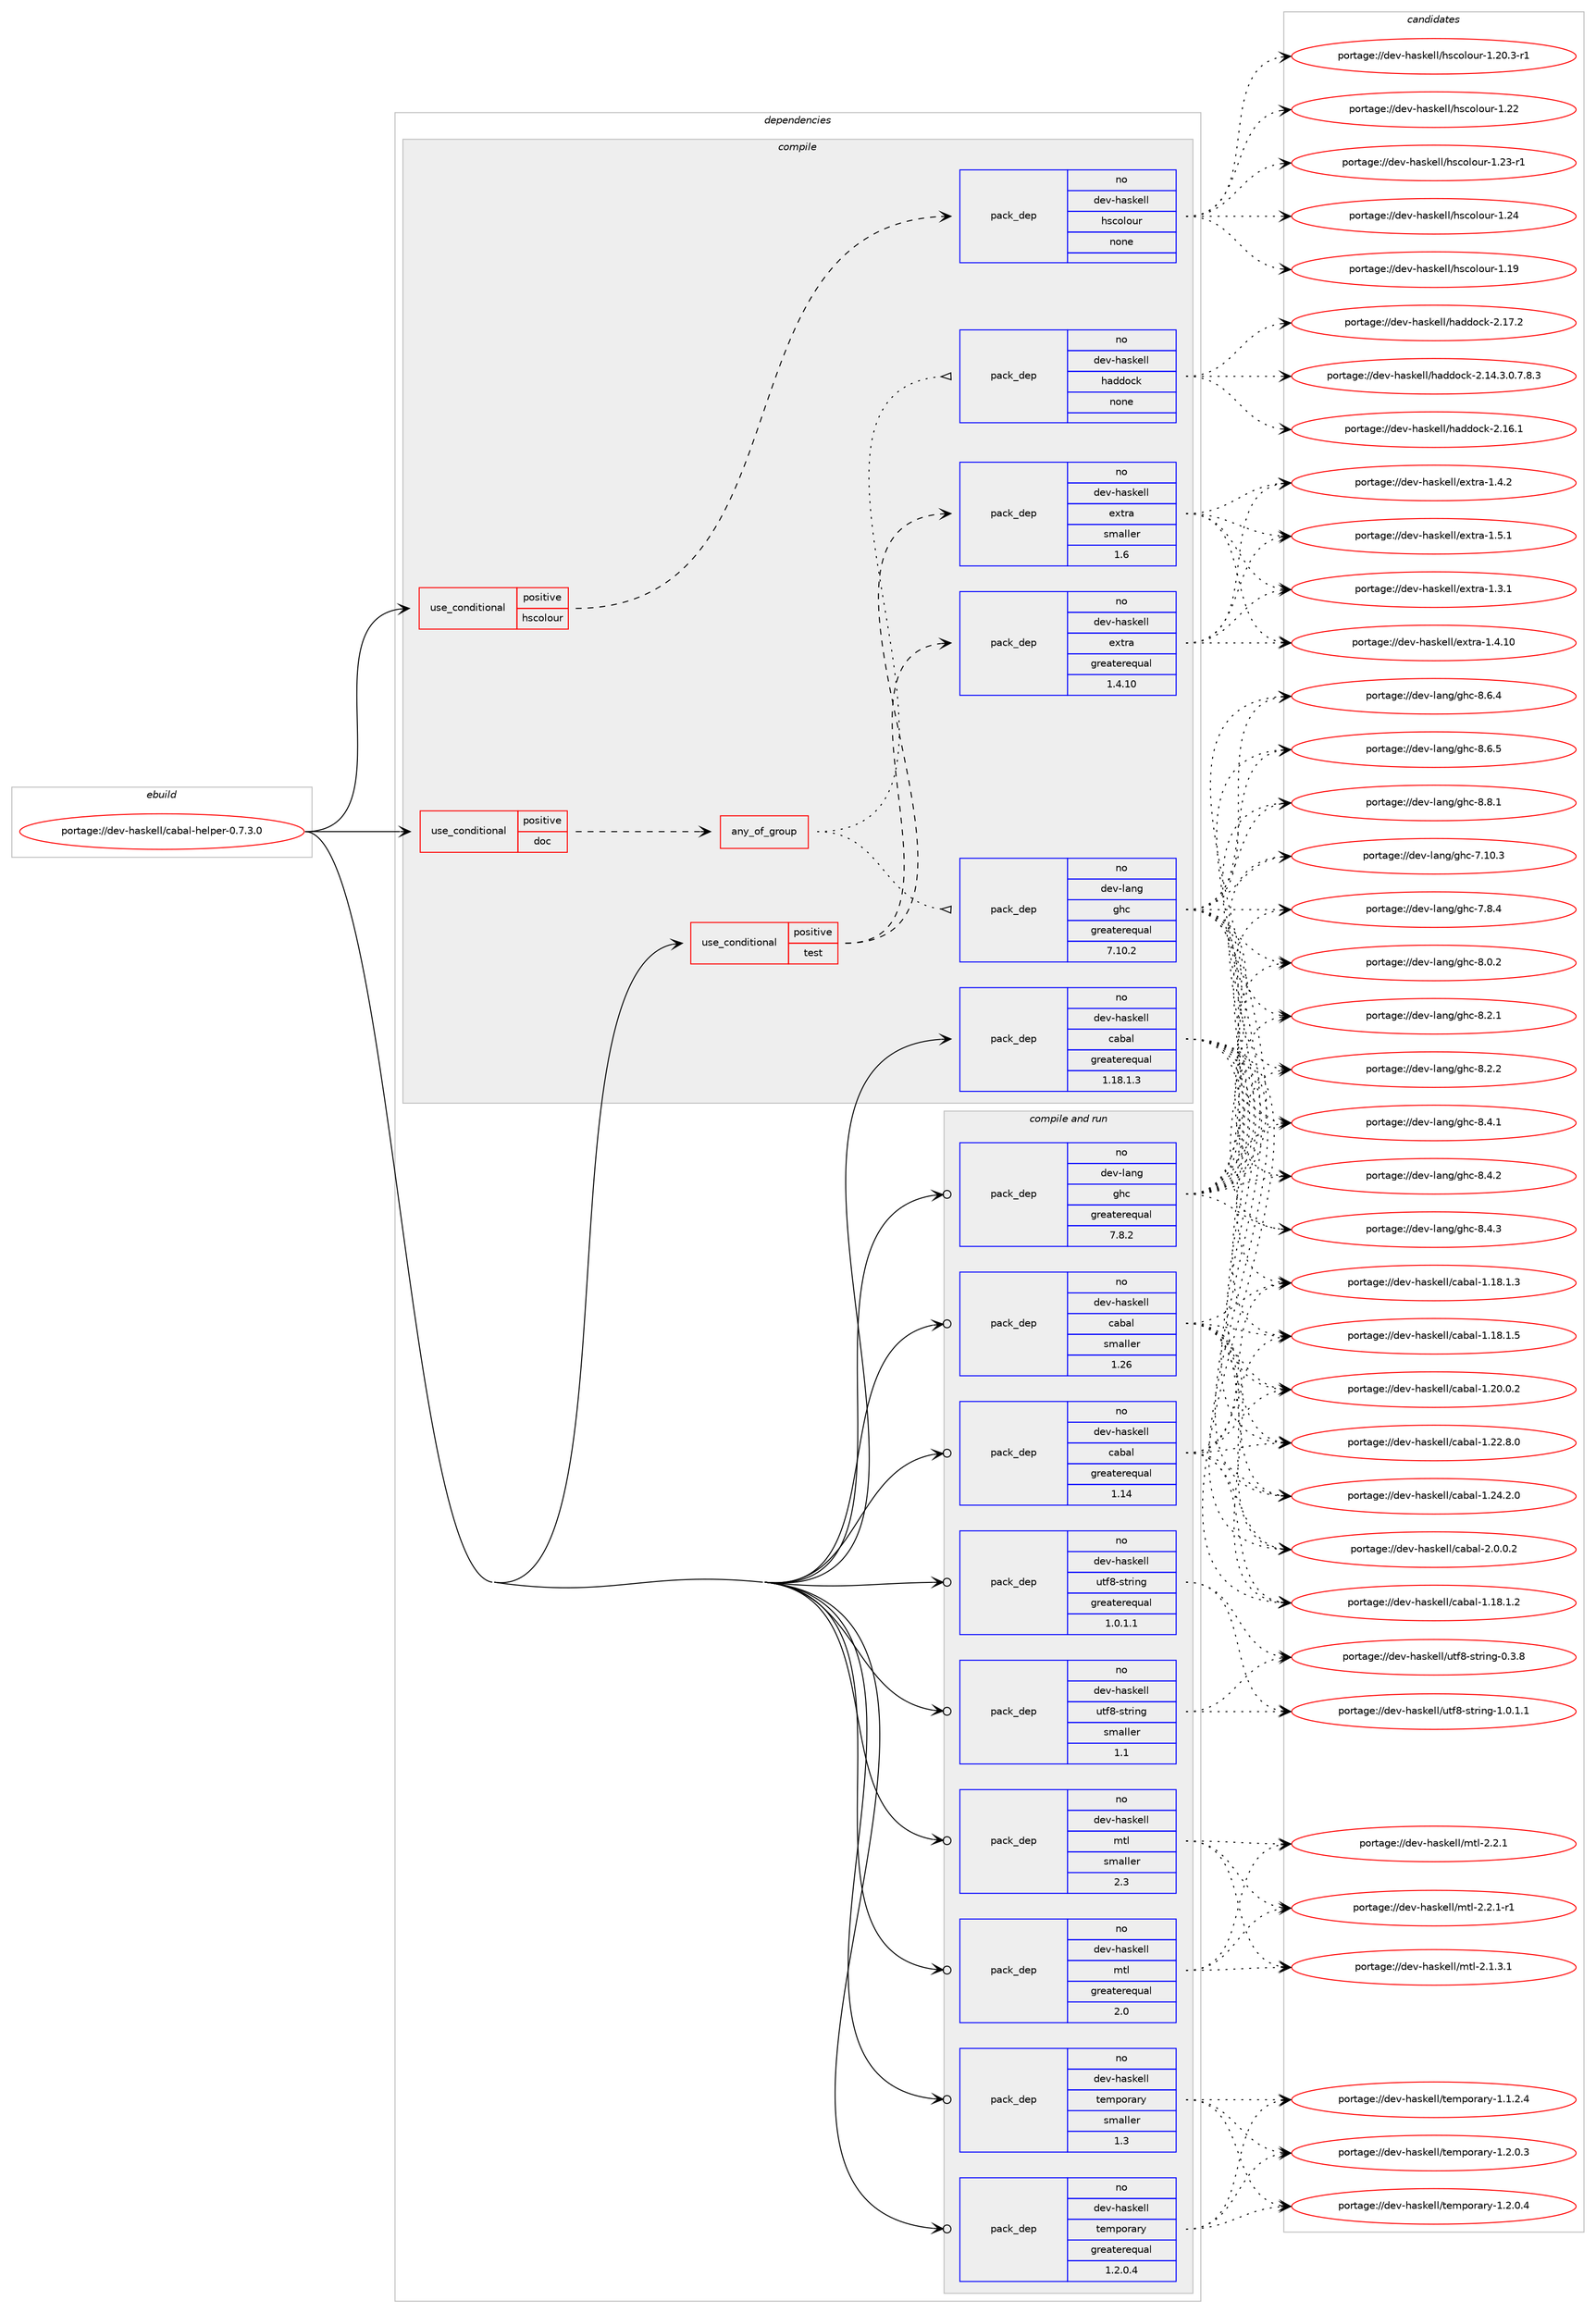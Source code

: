 digraph prolog {

# *************
# Graph options
# *************

newrank=true;
concentrate=true;
compound=true;
graph [rankdir=LR,fontname=Helvetica,fontsize=10,ranksep=1.5];#, ranksep=2.5, nodesep=0.2];
edge  [arrowhead=vee];
node  [fontname=Helvetica,fontsize=10];

# **********
# The ebuild
# **********

subgraph cluster_leftcol {
color=gray;
rank=same;
label=<<i>ebuild</i>>;
id [label="portage://dev-haskell/cabal-helper-0.7.3.0", color=red, width=4, href="../dev-haskell/cabal-helper-0.7.3.0.svg"];
}

# ****************
# The dependencies
# ****************

subgraph cluster_midcol {
color=gray;
label=<<i>dependencies</i>>;
subgraph cluster_compile {
fillcolor="#eeeeee";
style=filled;
label=<<i>compile</i>>;
subgraph cond14459 {
dependency63463 [label=<<TABLE BORDER="0" CELLBORDER="1" CELLSPACING="0" CELLPADDING="4"><TR><TD ROWSPAN="3" CELLPADDING="10">use_conditional</TD></TR><TR><TD>positive</TD></TR><TR><TD>doc</TD></TR></TABLE>>, shape=none, color=red];
subgraph any1418 {
dependency63464 [label=<<TABLE BORDER="0" CELLBORDER="1" CELLSPACING="0" CELLPADDING="4"><TR><TD CELLPADDING="10">any_of_group</TD></TR></TABLE>>, shape=none, color=red];subgraph pack47527 {
dependency63465 [label=<<TABLE BORDER="0" CELLBORDER="1" CELLSPACING="0" CELLPADDING="4" WIDTH="220"><TR><TD ROWSPAN="6" CELLPADDING="30">pack_dep</TD></TR><TR><TD WIDTH="110">no</TD></TR><TR><TD>dev-haskell</TD></TR><TR><TD>haddock</TD></TR><TR><TD>none</TD></TR><TR><TD></TD></TR></TABLE>>, shape=none, color=blue];
}
dependency63464:e -> dependency63465:w [weight=20,style="dotted",arrowhead="oinv"];
subgraph pack47528 {
dependency63466 [label=<<TABLE BORDER="0" CELLBORDER="1" CELLSPACING="0" CELLPADDING="4" WIDTH="220"><TR><TD ROWSPAN="6" CELLPADDING="30">pack_dep</TD></TR><TR><TD WIDTH="110">no</TD></TR><TR><TD>dev-lang</TD></TR><TR><TD>ghc</TD></TR><TR><TD>greaterequal</TD></TR><TR><TD>7.10.2</TD></TR></TABLE>>, shape=none, color=blue];
}
dependency63464:e -> dependency63466:w [weight=20,style="dotted",arrowhead="oinv"];
}
dependency63463:e -> dependency63464:w [weight=20,style="dashed",arrowhead="vee"];
}
id:e -> dependency63463:w [weight=20,style="solid",arrowhead="vee"];
subgraph cond14460 {
dependency63467 [label=<<TABLE BORDER="0" CELLBORDER="1" CELLSPACING="0" CELLPADDING="4"><TR><TD ROWSPAN="3" CELLPADDING="10">use_conditional</TD></TR><TR><TD>positive</TD></TR><TR><TD>hscolour</TD></TR></TABLE>>, shape=none, color=red];
subgraph pack47529 {
dependency63468 [label=<<TABLE BORDER="0" CELLBORDER="1" CELLSPACING="0" CELLPADDING="4" WIDTH="220"><TR><TD ROWSPAN="6" CELLPADDING="30">pack_dep</TD></TR><TR><TD WIDTH="110">no</TD></TR><TR><TD>dev-haskell</TD></TR><TR><TD>hscolour</TD></TR><TR><TD>none</TD></TR><TR><TD></TD></TR></TABLE>>, shape=none, color=blue];
}
dependency63467:e -> dependency63468:w [weight=20,style="dashed",arrowhead="vee"];
}
id:e -> dependency63467:w [weight=20,style="solid",arrowhead="vee"];
subgraph cond14461 {
dependency63469 [label=<<TABLE BORDER="0" CELLBORDER="1" CELLSPACING="0" CELLPADDING="4"><TR><TD ROWSPAN="3" CELLPADDING="10">use_conditional</TD></TR><TR><TD>positive</TD></TR><TR><TD>test</TD></TR></TABLE>>, shape=none, color=red];
subgraph pack47530 {
dependency63470 [label=<<TABLE BORDER="0" CELLBORDER="1" CELLSPACING="0" CELLPADDING="4" WIDTH="220"><TR><TD ROWSPAN="6" CELLPADDING="30">pack_dep</TD></TR><TR><TD WIDTH="110">no</TD></TR><TR><TD>dev-haskell</TD></TR><TR><TD>extra</TD></TR><TR><TD>greaterequal</TD></TR><TR><TD>1.4.10</TD></TR></TABLE>>, shape=none, color=blue];
}
dependency63469:e -> dependency63470:w [weight=20,style="dashed",arrowhead="vee"];
subgraph pack47531 {
dependency63471 [label=<<TABLE BORDER="0" CELLBORDER="1" CELLSPACING="0" CELLPADDING="4" WIDTH="220"><TR><TD ROWSPAN="6" CELLPADDING="30">pack_dep</TD></TR><TR><TD WIDTH="110">no</TD></TR><TR><TD>dev-haskell</TD></TR><TR><TD>extra</TD></TR><TR><TD>smaller</TD></TR><TR><TD>1.6</TD></TR></TABLE>>, shape=none, color=blue];
}
dependency63469:e -> dependency63471:w [weight=20,style="dashed",arrowhead="vee"];
}
id:e -> dependency63469:w [weight=20,style="solid",arrowhead="vee"];
subgraph pack47532 {
dependency63472 [label=<<TABLE BORDER="0" CELLBORDER="1" CELLSPACING="0" CELLPADDING="4" WIDTH="220"><TR><TD ROWSPAN="6" CELLPADDING="30">pack_dep</TD></TR><TR><TD WIDTH="110">no</TD></TR><TR><TD>dev-haskell</TD></TR><TR><TD>cabal</TD></TR><TR><TD>greaterequal</TD></TR><TR><TD>1.18.1.3</TD></TR></TABLE>>, shape=none, color=blue];
}
id:e -> dependency63472:w [weight=20,style="solid",arrowhead="vee"];
}
subgraph cluster_compileandrun {
fillcolor="#eeeeee";
style=filled;
label=<<i>compile and run</i>>;
subgraph pack47533 {
dependency63473 [label=<<TABLE BORDER="0" CELLBORDER="1" CELLSPACING="0" CELLPADDING="4" WIDTH="220"><TR><TD ROWSPAN="6" CELLPADDING="30">pack_dep</TD></TR><TR><TD WIDTH="110">no</TD></TR><TR><TD>dev-haskell</TD></TR><TR><TD>cabal</TD></TR><TR><TD>greaterequal</TD></TR><TR><TD>1.14</TD></TR></TABLE>>, shape=none, color=blue];
}
id:e -> dependency63473:w [weight=20,style="solid",arrowhead="odotvee"];
subgraph pack47534 {
dependency63474 [label=<<TABLE BORDER="0" CELLBORDER="1" CELLSPACING="0" CELLPADDING="4" WIDTH="220"><TR><TD ROWSPAN="6" CELLPADDING="30">pack_dep</TD></TR><TR><TD WIDTH="110">no</TD></TR><TR><TD>dev-haskell</TD></TR><TR><TD>cabal</TD></TR><TR><TD>smaller</TD></TR><TR><TD>1.26</TD></TR></TABLE>>, shape=none, color=blue];
}
id:e -> dependency63474:w [weight=20,style="solid",arrowhead="odotvee"];
subgraph pack47535 {
dependency63475 [label=<<TABLE BORDER="0" CELLBORDER="1" CELLSPACING="0" CELLPADDING="4" WIDTH="220"><TR><TD ROWSPAN="6" CELLPADDING="30">pack_dep</TD></TR><TR><TD WIDTH="110">no</TD></TR><TR><TD>dev-haskell</TD></TR><TR><TD>mtl</TD></TR><TR><TD>greaterequal</TD></TR><TR><TD>2.0</TD></TR></TABLE>>, shape=none, color=blue];
}
id:e -> dependency63475:w [weight=20,style="solid",arrowhead="odotvee"];
subgraph pack47536 {
dependency63476 [label=<<TABLE BORDER="0" CELLBORDER="1" CELLSPACING="0" CELLPADDING="4" WIDTH="220"><TR><TD ROWSPAN="6" CELLPADDING="30">pack_dep</TD></TR><TR><TD WIDTH="110">no</TD></TR><TR><TD>dev-haskell</TD></TR><TR><TD>mtl</TD></TR><TR><TD>smaller</TD></TR><TR><TD>2.3</TD></TR></TABLE>>, shape=none, color=blue];
}
id:e -> dependency63476:w [weight=20,style="solid",arrowhead="odotvee"];
subgraph pack47537 {
dependency63477 [label=<<TABLE BORDER="0" CELLBORDER="1" CELLSPACING="0" CELLPADDING="4" WIDTH="220"><TR><TD ROWSPAN="6" CELLPADDING="30">pack_dep</TD></TR><TR><TD WIDTH="110">no</TD></TR><TR><TD>dev-haskell</TD></TR><TR><TD>temporary</TD></TR><TR><TD>greaterequal</TD></TR><TR><TD>1.2.0.4</TD></TR></TABLE>>, shape=none, color=blue];
}
id:e -> dependency63477:w [weight=20,style="solid",arrowhead="odotvee"];
subgraph pack47538 {
dependency63478 [label=<<TABLE BORDER="0" CELLBORDER="1" CELLSPACING="0" CELLPADDING="4" WIDTH="220"><TR><TD ROWSPAN="6" CELLPADDING="30">pack_dep</TD></TR><TR><TD WIDTH="110">no</TD></TR><TR><TD>dev-haskell</TD></TR><TR><TD>temporary</TD></TR><TR><TD>smaller</TD></TR><TR><TD>1.3</TD></TR></TABLE>>, shape=none, color=blue];
}
id:e -> dependency63478:w [weight=20,style="solid",arrowhead="odotvee"];
subgraph pack47539 {
dependency63479 [label=<<TABLE BORDER="0" CELLBORDER="1" CELLSPACING="0" CELLPADDING="4" WIDTH="220"><TR><TD ROWSPAN="6" CELLPADDING="30">pack_dep</TD></TR><TR><TD WIDTH="110">no</TD></TR><TR><TD>dev-haskell</TD></TR><TR><TD>utf8-string</TD></TR><TR><TD>greaterequal</TD></TR><TR><TD>1.0.1.1</TD></TR></TABLE>>, shape=none, color=blue];
}
id:e -> dependency63479:w [weight=20,style="solid",arrowhead="odotvee"];
subgraph pack47540 {
dependency63480 [label=<<TABLE BORDER="0" CELLBORDER="1" CELLSPACING="0" CELLPADDING="4" WIDTH="220"><TR><TD ROWSPAN="6" CELLPADDING="30">pack_dep</TD></TR><TR><TD WIDTH="110">no</TD></TR><TR><TD>dev-haskell</TD></TR><TR><TD>utf8-string</TD></TR><TR><TD>smaller</TD></TR><TR><TD>1.1</TD></TR></TABLE>>, shape=none, color=blue];
}
id:e -> dependency63480:w [weight=20,style="solid",arrowhead="odotvee"];
subgraph pack47541 {
dependency63481 [label=<<TABLE BORDER="0" CELLBORDER="1" CELLSPACING="0" CELLPADDING="4" WIDTH="220"><TR><TD ROWSPAN="6" CELLPADDING="30">pack_dep</TD></TR><TR><TD WIDTH="110">no</TD></TR><TR><TD>dev-lang</TD></TR><TR><TD>ghc</TD></TR><TR><TD>greaterequal</TD></TR><TR><TD>7.8.2</TD></TR></TABLE>>, shape=none, color=blue];
}
id:e -> dependency63481:w [weight=20,style="solid",arrowhead="odotvee"];
}
subgraph cluster_run {
fillcolor="#eeeeee";
style=filled;
label=<<i>run</i>>;
}
}

# **************
# The candidates
# **************

subgraph cluster_choices {
rank=same;
color=gray;
label=<<i>candidates</i>>;

subgraph choice47527 {
color=black;
nodesep=1;
choiceportage1001011184510497115107101108108471049710010011199107455046495246514648465546564651 [label="portage://dev-haskell/haddock-2.14.3.0.7.8.3", color=red, width=4,href="../dev-haskell/haddock-2.14.3.0.7.8.3.svg"];
choiceportage100101118451049711510710110810847104971001001119910745504649544649 [label="portage://dev-haskell/haddock-2.16.1", color=red, width=4,href="../dev-haskell/haddock-2.16.1.svg"];
choiceportage100101118451049711510710110810847104971001001119910745504649554650 [label="portage://dev-haskell/haddock-2.17.2", color=red, width=4,href="../dev-haskell/haddock-2.17.2.svg"];
dependency63465:e -> choiceportage1001011184510497115107101108108471049710010011199107455046495246514648465546564651:w [style=dotted,weight="100"];
dependency63465:e -> choiceportage100101118451049711510710110810847104971001001119910745504649544649:w [style=dotted,weight="100"];
dependency63465:e -> choiceportage100101118451049711510710110810847104971001001119910745504649554650:w [style=dotted,weight="100"];
}
subgraph choice47528 {
color=black;
nodesep=1;
choiceportage1001011184510897110103471031049945554649484651 [label="portage://dev-lang/ghc-7.10.3", color=red, width=4,href="../dev-lang/ghc-7.10.3.svg"];
choiceportage10010111845108971101034710310499455546564652 [label="portage://dev-lang/ghc-7.8.4", color=red, width=4,href="../dev-lang/ghc-7.8.4.svg"];
choiceportage10010111845108971101034710310499455646484650 [label="portage://dev-lang/ghc-8.0.2", color=red, width=4,href="../dev-lang/ghc-8.0.2.svg"];
choiceportage10010111845108971101034710310499455646504649 [label="portage://dev-lang/ghc-8.2.1", color=red, width=4,href="../dev-lang/ghc-8.2.1.svg"];
choiceportage10010111845108971101034710310499455646504650 [label="portage://dev-lang/ghc-8.2.2", color=red, width=4,href="../dev-lang/ghc-8.2.2.svg"];
choiceportage10010111845108971101034710310499455646524649 [label="portage://dev-lang/ghc-8.4.1", color=red, width=4,href="../dev-lang/ghc-8.4.1.svg"];
choiceportage10010111845108971101034710310499455646524650 [label="portage://dev-lang/ghc-8.4.2", color=red, width=4,href="../dev-lang/ghc-8.4.2.svg"];
choiceportage10010111845108971101034710310499455646524651 [label="portage://dev-lang/ghc-8.4.3", color=red, width=4,href="../dev-lang/ghc-8.4.3.svg"];
choiceportage10010111845108971101034710310499455646544652 [label="portage://dev-lang/ghc-8.6.4", color=red, width=4,href="../dev-lang/ghc-8.6.4.svg"];
choiceportage10010111845108971101034710310499455646544653 [label="portage://dev-lang/ghc-8.6.5", color=red, width=4,href="../dev-lang/ghc-8.6.5.svg"];
choiceportage10010111845108971101034710310499455646564649 [label="portage://dev-lang/ghc-8.8.1", color=red, width=4,href="../dev-lang/ghc-8.8.1.svg"];
dependency63466:e -> choiceportage1001011184510897110103471031049945554649484651:w [style=dotted,weight="100"];
dependency63466:e -> choiceportage10010111845108971101034710310499455546564652:w [style=dotted,weight="100"];
dependency63466:e -> choiceportage10010111845108971101034710310499455646484650:w [style=dotted,weight="100"];
dependency63466:e -> choiceportage10010111845108971101034710310499455646504649:w [style=dotted,weight="100"];
dependency63466:e -> choiceportage10010111845108971101034710310499455646504650:w [style=dotted,weight="100"];
dependency63466:e -> choiceportage10010111845108971101034710310499455646524649:w [style=dotted,weight="100"];
dependency63466:e -> choiceportage10010111845108971101034710310499455646524650:w [style=dotted,weight="100"];
dependency63466:e -> choiceportage10010111845108971101034710310499455646524651:w [style=dotted,weight="100"];
dependency63466:e -> choiceportage10010111845108971101034710310499455646544652:w [style=dotted,weight="100"];
dependency63466:e -> choiceportage10010111845108971101034710310499455646544653:w [style=dotted,weight="100"];
dependency63466:e -> choiceportage10010111845108971101034710310499455646564649:w [style=dotted,weight="100"];
}
subgraph choice47529 {
color=black;
nodesep=1;
choiceportage100101118451049711510710110810847104115991111081111171144549464957 [label="portage://dev-haskell/hscolour-1.19", color=red, width=4,href="../dev-haskell/hscolour-1.19.svg"];
choiceportage10010111845104971151071011081084710411599111108111117114454946504846514511449 [label="portage://dev-haskell/hscolour-1.20.3-r1", color=red, width=4,href="../dev-haskell/hscolour-1.20.3-r1.svg"];
choiceportage100101118451049711510710110810847104115991111081111171144549465050 [label="portage://dev-haskell/hscolour-1.22", color=red, width=4,href="../dev-haskell/hscolour-1.22.svg"];
choiceportage1001011184510497115107101108108471041159911110811111711445494650514511449 [label="portage://dev-haskell/hscolour-1.23-r1", color=red, width=4,href="../dev-haskell/hscolour-1.23-r1.svg"];
choiceportage100101118451049711510710110810847104115991111081111171144549465052 [label="portage://dev-haskell/hscolour-1.24", color=red, width=4,href="../dev-haskell/hscolour-1.24.svg"];
dependency63468:e -> choiceportage100101118451049711510710110810847104115991111081111171144549464957:w [style=dotted,weight="100"];
dependency63468:e -> choiceportage10010111845104971151071011081084710411599111108111117114454946504846514511449:w [style=dotted,weight="100"];
dependency63468:e -> choiceportage100101118451049711510710110810847104115991111081111171144549465050:w [style=dotted,weight="100"];
dependency63468:e -> choiceportage1001011184510497115107101108108471041159911110811111711445494650514511449:w [style=dotted,weight="100"];
dependency63468:e -> choiceportage100101118451049711510710110810847104115991111081111171144549465052:w [style=dotted,weight="100"];
}
subgraph choice47530 {
color=black;
nodesep=1;
choiceportage10010111845104971151071011081084710112011611497454946514649 [label="portage://dev-haskell/extra-1.3.1", color=red, width=4,href="../dev-haskell/extra-1.3.1.svg"];
choiceportage1001011184510497115107101108108471011201161149745494652464948 [label="portage://dev-haskell/extra-1.4.10", color=red, width=4,href="../dev-haskell/extra-1.4.10.svg"];
choiceportage10010111845104971151071011081084710112011611497454946524650 [label="portage://dev-haskell/extra-1.4.2", color=red, width=4,href="../dev-haskell/extra-1.4.2.svg"];
choiceportage10010111845104971151071011081084710112011611497454946534649 [label="portage://dev-haskell/extra-1.5.1", color=red, width=4,href="../dev-haskell/extra-1.5.1.svg"];
dependency63470:e -> choiceportage10010111845104971151071011081084710112011611497454946514649:w [style=dotted,weight="100"];
dependency63470:e -> choiceportage1001011184510497115107101108108471011201161149745494652464948:w [style=dotted,weight="100"];
dependency63470:e -> choiceportage10010111845104971151071011081084710112011611497454946524650:w [style=dotted,weight="100"];
dependency63470:e -> choiceportage10010111845104971151071011081084710112011611497454946534649:w [style=dotted,weight="100"];
}
subgraph choice47531 {
color=black;
nodesep=1;
choiceportage10010111845104971151071011081084710112011611497454946514649 [label="portage://dev-haskell/extra-1.3.1", color=red, width=4,href="../dev-haskell/extra-1.3.1.svg"];
choiceportage1001011184510497115107101108108471011201161149745494652464948 [label="portage://dev-haskell/extra-1.4.10", color=red, width=4,href="../dev-haskell/extra-1.4.10.svg"];
choiceportage10010111845104971151071011081084710112011611497454946524650 [label="portage://dev-haskell/extra-1.4.2", color=red, width=4,href="../dev-haskell/extra-1.4.2.svg"];
choiceportage10010111845104971151071011081084710112011611497454946534649 [label="portage://dev-haskell/extra-1.5.1", color=red, width=4,href="../dev-haskell/extra-1.5.1.svg"];
dependency63471:e -> choiceportage10010111845104971151071011081084710112011611497454946514649:w [style=dotted,weight="100"];
dependency63471:e -> choiceportage1001011184510497115107101108108471011201161149745494652464948:w [style=dotted,weight="100"];
dependency63471:e -> choiceportage10010111845104971151071011081084710112011611497454946524650:w [style=dotted,weight="100"];
dependency63471:e -> choiceportage10010111845104971151071011081084710112011611497454946534649:w [style=dotted,weight="100"];
}
subgraph choice47532 {
color=black;
nodesep=1;
choiceportage10010111845104971151071011081084799979897108454946495646494650 [label="portage://dev-haskell/cabal-1.18.1.2", color=red, width=4,href="../dev-haskell/cabal-1.18.1.2.svg"];
choiceportage10010111845104971151071011081084799979897108454946495646494651 [label="portage://dev-haskell/cabal-1.18.1.3", color=red, width=4,href="../dev-haskell/cabal-1.18.1.3.svg"];
choiceportage10010111845104971151071011081084799979897108454946495646494653 [label="portage://dev-haskell/cabal-1.18.1.5", color=red, width=4,href="../dev-haskell/cabal-1.18.1.5.svg"];
choiceportage10010111845104971151071011081084799979897108454946504846484650 [label="portage://dev-haskell/cabal-1.20.0.2", color=red, width=4,href="../dev-haskell/cabal-1.20.0.2.svg"];
choiceportage10010111845104971151071011081084799979897108454946505046564648 [label="portage://dev-haskell/cabal-1.22.8.0", color=red, width=4,href="../dev-haskell/cabal-1.22.8.0.svg"];
choiceportage10010111845104971151071011081084799979897108454946505246504648 [label="portage://dev-haskell/cabal-1.24.2.0", color=red, width=4,href="../dev-haskell/cabal-1.24.2.0.svg"];
choiceportage100101118451049711510710110810847999798971084550464846484650 [label="portage://dev-haskell/cabal-2.0.0.2", color=red, width=4,href="../dev-haskell/cabal-2.0.0.2.svg"];
dependency63472:e -> choiceportage10010111845104971151071011081084799979897108454946495646494650:w [style=dotted,weight="100"];
dependency63472:e -> choiceportage10010111845104971151071011081084799979897108454946495646494651:w [style=dotted,weight="100"];
dependency63472:e -> choiceportage10010111845104971151071011081084799979897108454946495646494653:w [style=dotted,weight="100"];
dependency63472:e -> choiceportage10010111845104971151071011081084799979897108454946504846484650:w [style=dotted,weight="100"];
dependency63472:e -> choiceportage10010111845104971151071011081084799979897108454946505046564648:w [style=dotted,weight="100"];
dependency63472:e -> choiceportage10010111845104971151071011081084799979897108454946505246504648:w [style=dotted,weight="100"];
dependency63472:e -> choiceportage100101118451049711510710110810847999798971084550464846484650:w [style=dotted,weight="100"];
}
subgraph choice47533 {
color=black;
nodesep=1;
choiceportage10010111845104971151071011081084799979897108454946495646494650 [label="portage://dev-haskell/cabal-1.18.1.2", color=red, width=4,href="../dev-haskell/cabal-1.18.1.2.svg"];
choiceportage10010111845104971151071011081084799979897108454946495646494651 [label="portage://dev-haskell/cabal-1.18.1.3", color=red, width=4,href="../dev-haskell/cabal-1.18.1.3.svg"];
choiceportage10010111845104971151071011081084799979897108454946495646494653 [label="portage://dev-haskell/cabal-1.18.1.5", color=red, width=4,href="../dev-haskell/cabal-1.18.1.5.svg"];
choiceportage10010111845104971151071011081084799979897108454946504846484650 [label="portage://dev-haskell/cabal-1.20.0.2", color=red, width=4,href="../dev-haskell/cabal-1.20.0.2.svg"];
choiceportage10010111845104971151071011081084799979897108454946505046564648 [label="portage://dev-haskell/cabal-1.22.8.0", color=red, width=4,href="../dev-haskell/cabal-1.22.8.0.svg"];
choiceportage10010111845104971151071011081084799979897108454946505246504648 [label="portage://dev-haskell/cabal-1.24.2.0", color=red, width=4,href="../dev-haskell/cabal-1.24.2.0.svg"];
choiceportage100101118451049711510710110810847999798971084550464846484650 [label="portage://dev-haskell/cabal-2.0.0.2", color=red, width=4,href="../dev-haskell/cabal-2.0.0.2.svg"];
dependency63473:e -> choiceportage10010111845104971151071011081084799979897108454946495646494650:w [style=dotted,weight="100"];
dependency63473:e -> choiceportage10010111845104971151071011081084799979897108454946495646494651:w [style=dotted,weight="100"];
dependency63473:e -> choiceportage10010111845104971151071011081084799979897108454946495646494653:w [style=dotted,weight="100"];
dependency63473:e -> choiceportage10010111845104971151071011081084799979897108454946504846484650:w [style=dotted,weight="100"];
dependency63473:e -> choiceportage10010111845104971151071011081084799979897108454946505046564648:w [style=dotted,weight="100"];
dependency63473:e -> choiceportage10010111845104971151071011081084799979897108454946505246504648:w [style=dotted,weight="100"];
dependency63473:e -> choiceportage100101118451049711510710110810847999798971084550464846484650:w [style=dotted,weight="100"];
}
subgraph choice47534 {
color=black;
nodesep=1;
choiceportage10010111845104971151071011081084799979897108454946495646494650 [label="portage://dev-haskell/cabal-1.18.1.2", color=red, width=4,href="../dev-haskell/cabal-1.18.1.2.svg"];
choiceportage10010111845104971151071011081084799979897108454946495646494651 [label="portage://dev-haskell/cabal-1.18.1.3", color=red, width=4,href="../dev-haskell/cabal-1.18.1.3.svg"];
choiceportage10010111845104971151071011081084799979897108454946495646494653 [label="portage://dev-haskell/cabal-1.18.1.5", color=red, width=4,href="../dev-haskell/cabal-1.18.1.5.svg"];
choiceportage10010111845104971151071011081084799979897108454946504846484650 [label="portage://dev-haskell/cabal-1.20.0.2", color=red, width=4,href="../dev-haskell/cabal-1.20.0.2.svg"];
choiceportage10010111845104971151071011081084799979897108454946505046564648 [label="portage://dev-haskell/cabal-1.22.8.0", color=red, width=4,href="../dev-haskell/cabal-1.22.8.0.svg"];
choiceportage10010111845104971151071011081084799979897108454946505246504648 [label="portage://dev-haskell/cabal-1.24.2.0", color=red, width=4,href="../dev-haskell/cabal-1.24.2.0.svg"];
choiceportage100101118451049711510710110810847999798971084550464846484650 [label="portage://dev-haskell/cabal-2.0.0.2", color=red, width=4,href="../dev-haskell/cabal-2.0.0.2.svg"];
dependency63474:e -> choiceportage10010111845104971151071011081084799979897108454946495646494650:w [style=dotted,weight="100"];
dependency63474:e -> choiceportage10010111845104971151071011081084799979897108454946495646494651:w [style=dotted,weight="100"];
dependency63474:e -> choiceportage10010111845104971151071011081084799979897108454946495646494653:w [style=dotted,weight="100"];
dependency63474:e -> choiceportage10010111845104971151071011081084799979897108454946504846484650:w [style=dotted,weight="100"];
dependency63474:e -> choiceportage10010111845104971151071011081084799979897108454946505046564648:w [style=dotted,weight="100"];
dependency63474:e -> choiceportage10010111845104971151071011081084799979897108454946505246504648:w [style=dotted,weight="100"];
dependency63474:e -> choiceportage100101118451049711510710110810847999798971084550464846484650:w [style=dotted,weight="100"];
}
subgraph choice47535 {
color=black;
nodesep=1;
choiceportage1001011184510497115107101108108471091161084550464946514649 [label="portage://dev-haskell/mtl-2.1.3.1", color=red, width=4,href="../dev-haskell/mtl-2.1.3.1.svg"];
choiceportage100101118451049711510710110810847109116108455046504649 [label="portage://dev-haskell/mtl-2.2.1", color=red, width=4,href="../dev-haskell/mtl-2.2.1.svg"];
choiceportage1001011184510497115107101108108471091161084550465046494511449 [label="portage://dev-haskell/mtl-2.2.1-r1", color=red, width=4,href="../dev-haskell/mtl-2.2.1-r1.svg"];
dependency63475:e -> choiceportage1001011184510497115107101108108471091161084550464946514649:w [style=dotted,weight="100"];
dependency63475:e -> choiceportage100101118451049711510710110810847109116108455046504649:w [style=dotted,weight="100"];
dependency63475:e -> choiceportage1001011184510497115107101108108471091161084550465046494511449:w [style=dotted,weight="100"];
}
subgraph choice47536 {
color=black;
nodesep=1;
choiceportage1001011184510497115107101108108471091161084550464946514649 [label="portage://dev-haskell/mtl-2.1.3.1", color=red, width=4,href="../dev-haskell/mtl-2.1.3.1.svg"];
choiceportage100101118451049711510710110810847109116108455046504649 [label="portage://dev-haskell/mtl-2.2.1", color=red, width=4,href="../dev-haskell/mtl-2.2.1.svg"];
choiceportage1001011184510497115107101108108471091161084550465046494511449 [label="portage://dev-haskell/mtl-2.2.1-r1", color=red, width=4,href="../dev-haskell/mtl-2.2.1-r1.svg"];
dependency63476:e -> choiceportage1001011184510497115107101108108471091161084550464946514649:w [style=dotted,weight="100"];
dependency63476:e -> choiceportage100101118451049711510710110810847109116108455046504649:w [style=dotted,weight="100"];
dependency63476:e -> choiceportage1001011184510497115107101108108471091161084550465046494511449:w [style=dotted,weight="100"];
}
subgraph choice47537 {
color=black;
nodesep=1;
choiceportage100101118451049711510710110810847116101109112111114971141214549464946504652 [label="portage://dev-haskell/temporary-1.1.2.4", color=red, width=4,href="../dev-haskell/temporary-1.1.2.4.svg"];
choiceportage100101118451049711510710110810847116101109112111114971141214549465046484651 [label="portage://dev-haskell/temporary-1.2.0.3", color=red, width=4,href="../dev-haskell/temporary-1.2.0.3.svg"];
choiceportage100101118451049711510710110810847116101109112111114971141214549465046484652 [label="portage://dev-haskell/temporary-1.2.0.4", color=red, width=4,href="../dev-haskell/temporary-1.2.0.4.svg"];
dependency63477:e -> choiceportage100101118451049711510710110810847116101109112111114971141214549464946504652:w [style=dotted,weight="100"];
dependency63477:e -> choiceportage100101118451049711510710110810847116101109112111114971141214549465046484651:w [style=dotted,weight="100"];
dependency63477:e -> choiceportage100101118451049711510710110810847116101109112111114971141214549465046484652:w [style=dotted,weight="100"];
}
subgraph choice47538 {
color=black;
nodesep=1;
choiceportage100101118451049711510710110810847116101109112111114971141214549464946504652 [label="portage://dev-haskell/temporary-1.1.2.4", color=red, width=4,href="../dev-haskell/temporary-1.1.2.4.svg"];
choiceportage100101118451049711510710110810847116101109112111114971141214549465046484651 [label="portage://dev-haskell/temporary-1.2.0.3", color=red, width=4,href="../dev-haskell/temporary-1.2.0.3.svg"];
choiceportage100101118451049711510710110810847116101109112111114971141214549465046484652 [label="portage://dev-haskell/temporary-1.2.0.4", color=red, width=4,href="../dev-haskell/temporary-1.2.0.4.svg"];
dependency63478:e -> choiceportage100101118451049711510710110810847116101109112111114971141214549464946504652:w [style=dotted,weight="100"];
dependency63478:e -> choiceportage100101118451049711510710110810847116101109112111114971141214549465046484651:w [style=dotted,weight="100"];
dependency63478:e -> choiceportage100101118451049711510710110810847116101109112111114971141214549465046484652:w [style=dotted,weight="100"];
}
subgraph choice47539 {
color=black;
nodesep=1;
choiceportage1001011184510497115107101108108471171161025645115116114105110103454846514656 [label="portage://dev-haskell/utf8-string-0.3.8", color=red, width=4,href="../dev-haskell/utf8-string-0.3.8.svg"];
choiceportage10010111845104971151071011081084711711610256451151161141051101034549464846494649 [label="portage://dev-haskell/utf8-string-1.0.1.1", color=red, width=4,href="../dev-haskell/utf8-string-1.0.1.1.svg"];
dependency63479:e -> choiceportage1001011184510497115107101108108471171161025645115116114105110103454846514656:w [style=dotted,weight="100"];
dependency63479:e -> choiceportage10010111845104971151071011081084711711610256451151161141051101034549464846494649:w [style=dotted,weight="100"];
}
subgraph choice47540 {
color=black;
nodesep=1;
choiceportage1001011184510497115107101108108471171161025645115116114105110103454846514656 [label="portage://dev-haskell/utf8-string-0.3.8", color=red, width=4,href="../dev-haskell/utf8-string-0.3.8.svg"];
choiceportage10010111845104971151071011081084711711610256451151161141051101034549464846494649 [label="portage://dev-haskell/utf8-string-1.0.1.1", color=red, width=4,href="../dev-haskell/utf8-string-1.0.1.1.svg"];
dependency63480:e -> choiceportage1001011184510497115107101108108471171161025645115116114105110103454846514656:w [style=dotted,weight="100"];
dependency63480:e -> choiceportage10010111845104971151071011081084711711610256451151161141051101034549464846494649:w [style=dotted,weight="100"];
}
subgraph choice47541 {
color=black;
nodesep=1;
choiceportage1001011184510897110103471031049945554649484651 [label="portage://dev-lang/ghc-7.10.3", color=red, width=4,href="../dev-lang/ghc-7.10.3.svg"];
choiceportage10010111845108971101034710310499455546564652 [label="portage://dev-lang/ghc-7.8.4", color=red, width=4,href="../dev-lang/ghc-7.8.4.svg"];
choiceportage10010111845108971101034710310499455646484650 [label="portage://dev-lang/ghc-8.0.2", color=red, width=4,href="../dev-lang/ghc-8.0.2.svg"];
choiceportage10010111845108971101034710310499455646504649 [label="portage://dev-lang/ghc-8.2.1", color=red, width=4,href="../dev-lang/ghc-8.2.1.svg"];
choiceportage10010111845108971101034710310499455646504650 [label="portage://dev-lang/ghc-8.2.2", color=red, width=4,href="../dev-lang/ghc-8.2.2.svg"];
choiceportage10010111845108971101034710310499455646524649 [label="portage://dev-lang/ghc-8.4.1", color=red, width=4,href="../dev-lang/ghc-8.4.1.svg"];
choiceportage10010111845108971101034710310499455646524650 [label="portage://dev-lang/ghc-8.4.2", color=red, width=4,href="../dev-lang/ghc-8.4.2.svg"];
choiceportage10010111845108971101034710310499455646524651 [label="portage://dev-lang/ghc-8.4.3", color=red, width=4,href="../dev-lang/ghc-8.4.3.svg"];
choiceportage10010111845108971101034710310499455646544652 [label="portage://dev-lang/ghc-8.6.4", color=red, width=4,href="../dev-lang/ghc-8.6.4.svg"];
choiceportage10010111845108971101034710310499455646544653 [label="portage://dev-lang/ghc-8.6.5", color=red, width=4,href="../dev-lang/ghc-8.6.5.svg"];
choiceportage10010111845108971101034710310499455646564649 [label="portage://dev-lang/ghc-8.8.1", color=red, width=4,href="../dev-lang/ghc-8.8.1.svg"];
dependency63481:e -> choiceportage1001011184510897110103471031049945554649484651:w [style=dotted,weight="100"];
dependency63481:e -> choiceportage10010111845108971101034710310499455546564652:w [style=dotted,weight="100"];
dependency63481:e -> choiceportage10010111845108971101034710310499455646484650:w [style=dotted,weight="100"];
dependency63481:e -> choiceportage10010111845108971101034710310499455646504649:w [style=dotted,weight="100"];
dependency63481:e -> choiceportage10010111845108971101034710310499455646504650:w [style=dotted,weight="100"];
dependency63481:e -> choiceportage10010111845108971101034710310499455646524649:w [style=dotted,weight="100"];
dependency63481:e -> choiceportage10010111845108971101034710310499455646524650:w [style=dotted,weight="100"];
dependency63481:e -> choiceportage10010111845108971101034710310499455646524651:w [style=dotted,weight="100"];
dependency63481:e -> choiceportage10010111845108971101034710310499455646544652:w [style=dotted,weight="100"];
dependency63481:e -> choiceportage10010111845108971101034710310499455646544653:w [style=dotted,weight="100"];
dependency63481:e -> choiceportage10010111845108971101034710310499455646564649:w [style=dotted,weight="100"];
}
}

}
